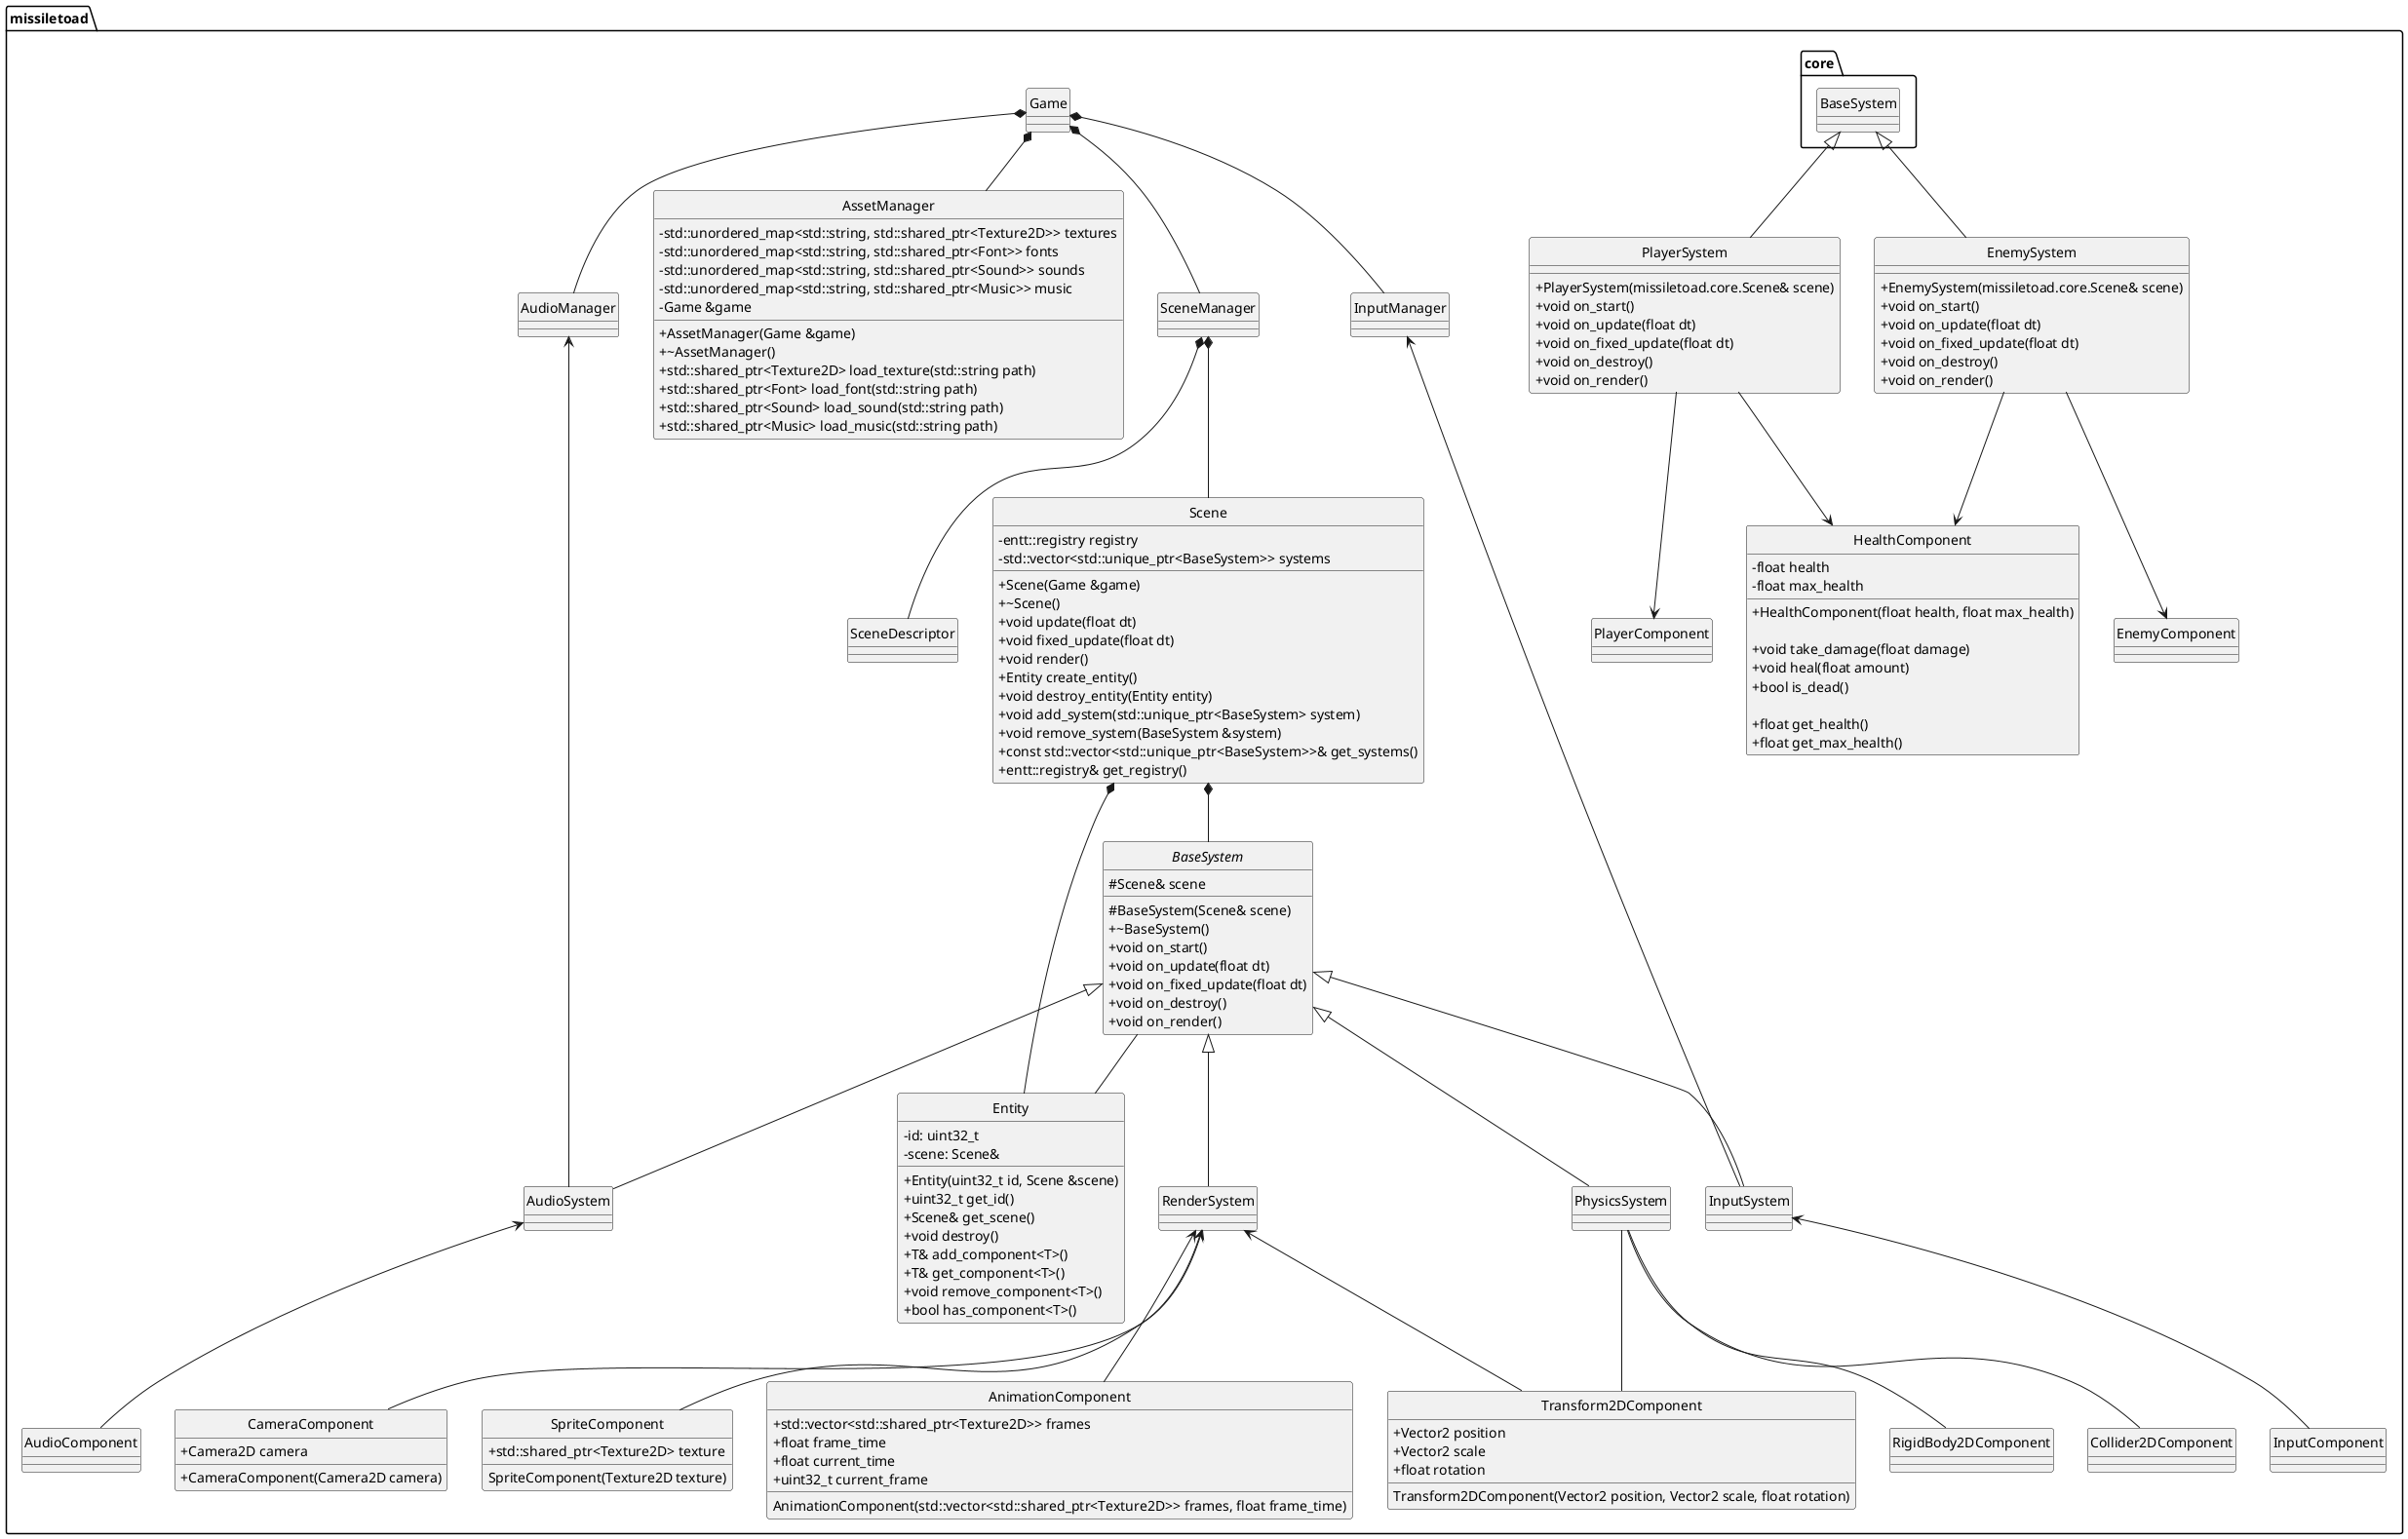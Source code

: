 @startuml
skinparam classAttributeIconSize 0
hide circle

package missiletoad {
    class Game
    class SceneManager
    class Scene
    class SceneDescriptor
    abstract BaseSystem
    class Entity
    class InputManager
    class AudioManager
    class AssetManager

    class PhysicsSystem extends BaseSystem
    class RenderSystem extends BaseSystem
    class InputSystem extends BaseSystem
    class AudioSystem extends BaseSystem

    class Transform2DComponent
    class Collider2DComponent
    class RigidBody2DComponent
    class SpriteComponent
    class AnimationComponent
    class AudioComponent
    class InputComponent
    class CameraComponent


    Game *-- SceneManager
    Game *-- InputManager
    Game *-- AudioManager
    Game *-- AssetManager

    SceneManager *-- Scene
    SceneManager *-- SceneDescriptor

    Scene *-- Entity
    Scene *-- BaseSystem

    BaseSystem -- Entity

    PhysicsSystem -- Collider2DComponent
    PhysicsSystem -- RigidBody2DComponent
    PhysicsSystem -- Transform2DComponent

    RenderSystem <-- SpriteComponent
    RenderSystem <-- AnimationComponent
    RenderSystem <-- CameraComponent
    RenderSystem <-- Transform2DComponent

    InputSystem <-- InputComponent

    AudioSystem <-- AudioComponent

    InputManager <-- InputSystem
    AudioManager <-- AudioSystem

    /'
    Find a way to specify the relationship between the entity and its components
    '/

    /'
    Define methods
    '/

    class Game {

    }

    class AssetManager {
        - std::unordered_map<std::string, std::shared_ptr<Texture2D>> textures
        - std::unordered_map<std::string, std::shared_ptr<Font>> fonts
        - std::unordered_map<std::string, std::shared_ptr<Sound>> sounds
        - std::unordered_map<std::string, std::shared_ptr<Music>> music
        - Game &game

        + AssetManager(Game &game)
        + ~AssetManager()
        + std::shared_ptr<Texture2D> load_texture(std::string path)
        + std::shared_ptr<Font> load_font(std::string path)
        + std::shared_ptr<Sound> load_sound(std::string path)
        + std::shared_ptr<Music> load_music(std::string path)
    }

    class Scene {
        - entt::registry registry
        - std::vector<std::unique_ptr<BaseSystem>> systems

        + Scene(Game &game)
        + ~Scene()
        + void update(float dt)
        + void fixed_update(float dt)
        + void render()
        + Entity create_entity()
        + void destroy_entity(Entity entity)
        + void add_system(std::unique_ptr<BaseSystem> system)
        + void remove_system(BaseSystem &system)
        + const std::vector<std::unique_ptr<BaseSystem>>& get_systems()
        + entt::registry& get_registry()
    }

    class Entity {
        - id: uint32_t
        - scene: Scene&
        
        + Entity(uint32_t id, Scene &scene)
        + uint32_t get_id()
        + Scene& get_scene()
        + void destroy()
        + T& add_component<T>()
        + T& get_component<T>()
        + void remove_component<T>()
        + bool has_component<T>()
    }

    abstract BaseSystem {
        # Scene& scene

        # BaseSystem(Scene& scene)
        + ~BaseSystem()
        + void on_start()
        + void on_update(float dt)
        + void on_fixed_update(float dt)
        + void on_destroy()
        + void on_render()
    }

    class Transform2DComponent {
        +Vector2 position
        +Vector2 scale
        +float rotation

        Transform2DComponent(Vector2 position, Vector2 scale, float rotation)
    }

    class SpriteComponent {
        +std::shared_ptr<Texture2D> texture

        SpriteComponent(Texture2D texture)
    }

    class AnimationComponent {
        +std::vector<std::shared_ptr<Texture2D>> frames
        +float frame_time
        +float current_time
        +uint32_t current_frame

        AnimationComponent(std::vector<std::shared_ptr<Texture2D>> frames, float frame_time)
    }

    class CameraComponent {
        +Camera2D camera

        +CameraComponent(Camera2D camera)
    }

    class HealthComponent {
        -float health
        -float max_health

        +HealthComponent(float health, float max_health)

        +void take_damage(float damage)
        +void heal(float amount)
        +bool is_dead()

        +float get_health()
        +float get_max_health()
    }
    class PlayerComponent {
        /' TODO
        '/
    }

    class PlayerSystem extends missiletoad.core.BaseSystem {
        +PlayerSystem(missiletoad.core.Scene& scene)
        + void on_start()
        + void on_update(float dt)
        + void on_fixed_update(float dt)
        + void on_destroy()
        + void on_render()
    }

    class EnemyComponent {
        /' TODO
        '/
    }

    class EnemySystem extends missiletoad.core.BaseSystem {
        +EnemySystem(missiletoad.core.Scene& scene)
        + void on_start()
        + void on_update(float dt)
        + void on_fixed_update(float dt)
        + void on_destroy()
        + void on_render()
    }

    PlayerSystem --> PlayerComponent
    PlayerSystem --> HealthComponent

    EnemySystem --> EnemyComponent
    EnemySystem --> HealthComponent
}


@enduml
